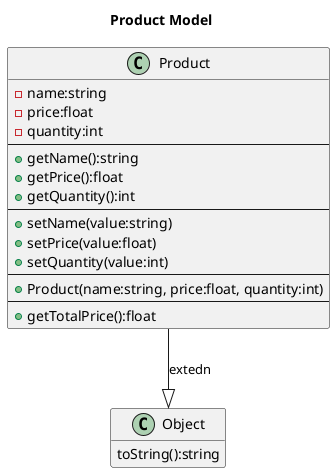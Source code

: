 @startuml Class Diagram
title Product Model
class Product{
    -name:string
    -price:float
    -quantity:int
    --
    +getName():string
    +getPrice():float
    +getQuantity():int
    --
    +setName(value:string)
    +setPrice(value:float)
    +setQuantity(value:int)
    --
    +Product(name:string, price:float, quantity:int)
    --
    +getTotalPrice():float
}

class Object {
    toString():string
}

Product -down-|> Object :"extedn"

hide empty members
@enduml
